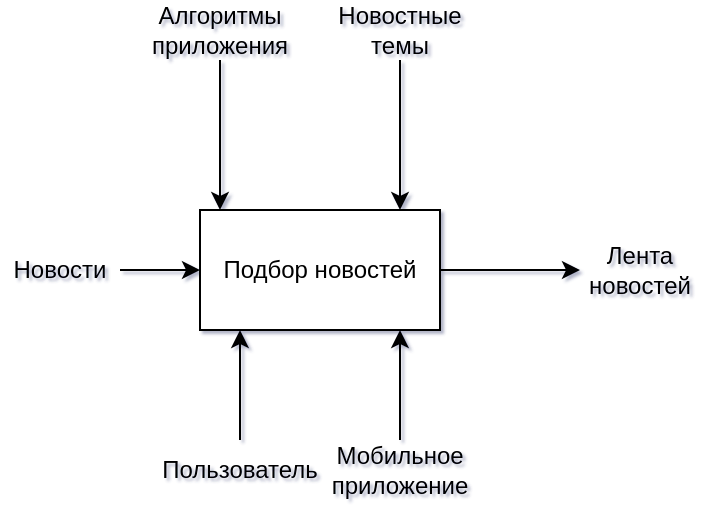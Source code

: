 <mxfile version="27.0.1">
  <diagram name="Страница — 1" id="jkcYbJlOmVTbAYnmj0xH">
    <mxGraphModel dx="955" dy="527" grid="1" gridSize="10" guides="1" tooltips="1" connect="1" arrows="1" fold="1" page="1" pageScale="1" pageWidth="827" pageHeight="1169" background="#ffffff" math="0" shadow="1">
      <root>
        <mxCell id="0" />
        <mxCell id="1" parent="0" />
        <mxCell id="p0OhxFANoe4dollfx0cS-42" style="edgeStyle=orthogonalEdgeStyle;rounded=0;orthogonalLoop=1;jettySize=auto;html=1;" parent="1" source="p0OhxFANoe4dollfx0cS-34" edge="1">
          <mxGeometry relative="1" as="geometry">
            <mxPoint x="510" y="440" as="targetPoint" />
          </mxGeometry>
        </mxCell>
        <mxCell id="p0OhxFANoe4dollfx0cS-34" value="Подбор новостей" style="rounded=0;whiteSpace=wrap;html=1;" parent="1" vertex="1">
          <mxGeometry x="320" y="410" width="120" height="60" as="geometry" />
        </mxCell>
        <mxCell id="p0OhxFANoe4dollfx0cS-35" value="" style="endArrow=classic;html=1;rounded=0;entryX=0.5;entryY=0;entryDx=0;entryDy=0;" parent="1" source="p0OhxFANoe4dollfx0cS-36" edge="1">
          <mxGeometry width="50" height="50" relative="1" as="geometry">
            <mxPoint x="420" y="320" as="sourcePoint" />
            <mxPoint x="420" y="410.0" as="targetPoint" />
          </mxGeometry>
        </mxCell>
        <mxCell id="p0OhxFANoe4dollfx0cS-36" value="Новостные темы" style="text;html=1;align=center;verticalAlign=middle;whiteSpace=wrap;rounded=0;" parent="1" vertex="1">
          <mxGeometry x="390" y="305" width="60" height="30" as="geometry" />
        </mxCell>
        <mxCell id="p0OhxFANoe4dollfx0cS-37" value="" style="endArrow=classic;html=1;rounded=0;entryX=0.5;entryY=1;entryDx=0;entryDy=0;" parent="1" source="p0OhxFANoe4dollfx0cS-38" edge="1">
          <mxGeometry width="50" height="50" relative="1" as="geometry">
            <mxPoint x="420" y="540" as="sourcePoint" />
            <mxPoint x="420" y="470.0" as="targetPoint" />
          </mxGeometry>
        </mxCell>
        <mxCell id="p0OhxFANoe4dollfx0cS-38" value="Мобильное приложение" style="text;html=1;align=center;verticalAlign=middle;whiteSpace=wrap;rounded=0;" parent="1" vertex="1">
          <mxGeometry x="390" y="525" width="60" height="30" as="geometry" />
        </mxCell>
        <mxCell id="p0OhxFANoe4dollfx0cS-39" value="" style="endArrow=classic;html=1;rounded=0;entryX=0;entryY=0.5;entryDx=0;entryDy=0;" parent="1" source="p0OhxFANoe4dollfx0cS-40" target="p0OhxFANoe4dollfx0cS-34" edge="1">
          <mxGeometry width="50" height="50" relative="1" as="geometry">
            <mxPoint x="250" y="440" as="sourcePoint" />
            <mxPoint x="300" y="430" as="targetPoint" />
          </mxGeometry>
        </mxCell>
        <mxCell id="p0OhxFANoe4dollfx0cS-40" value="Новости" style="text;html=1;align=center;verticalAlign=middle;whiteSpace=wrap;rounded=0;" parent="1" vertex="1">
          <mxGeometry x="220" y="425" width="60" height="30" as="geometry" />
        </mxCell>
        <mxCell id="p0OhxFANoe4dollfx0cS-43" value="Лента новостей" style="text;html=1;align=center;verticalAlign=middle;whiteSpace=wrap;rounded=0;" parent="1" vertex="1">
          <mxGeometry x="510" y="425" width="60" height="30" as="geometry" />
        </mxCell>
        <mxCell id="37nn2vma3kC7UN4gFU_g-1" value="" style="endArrow=classic;html=1;rounded=0;entryX=0.5;entryY=1;entryDx=0;entryDy=0;" edge="1" parent="1" source="37nn2vma3kC7UN4gFU_g-2">
          <mxGeometry width="50" height="50" relative="1" as="geometry">
            <mxPoint x="340" y="540" as="sourcePoint" />
            <mxPoint x="340" y="470.0" as="targetPoint" />
          </mxGeometry>
        </mxCell>
        <mxCell id="37nn2vma3kC7UN4gFU_g-2" value="Пользователь" style="text;html=1;align=center;verticalAlign=middle;whiteSpace=wrap;rounded=0;" vertex="1" parent="1">
          <mxGeometry x="310" y="525" width="60" height="30" as="geometry" />
        </mxCell>
        <mxCell id="37nn2vma3kC7UN4gFU_g-3" value="" style="endArrow=classic;html=1;rounded=0;entryX=0.5;entryY=0;entryDx=0;entryDy=0;" edge="1" parent="1" source="37nn2vma3kC7UN4gFU_g-4">
          <mxGeometry width="50" height="50" relative="1" as="geometry">
            <mxPoint x="330" y="320" as="sourcePoint" />
            <mxPoint x="330" y="410.0" as="targetPoint" />
          </mxGeometry>
        </mxCell>
        <mxCell id="37nn2vma3kC7UN4gFU_g-4" value="Алгоритмы&lt;div&gt;приложения&lt;/div&gt;" style="text;html=1;align=center;verticalAlign=middle;whiteSpace=wrap;rounded=0;" vertex="1" parent="1">
          <mxGeometry x="300" y="305" width="60" height="30" as="geometry" />
        </mxCell>
      </root>
    </mxGraphModel>
  </diagram>
</mxfile>
